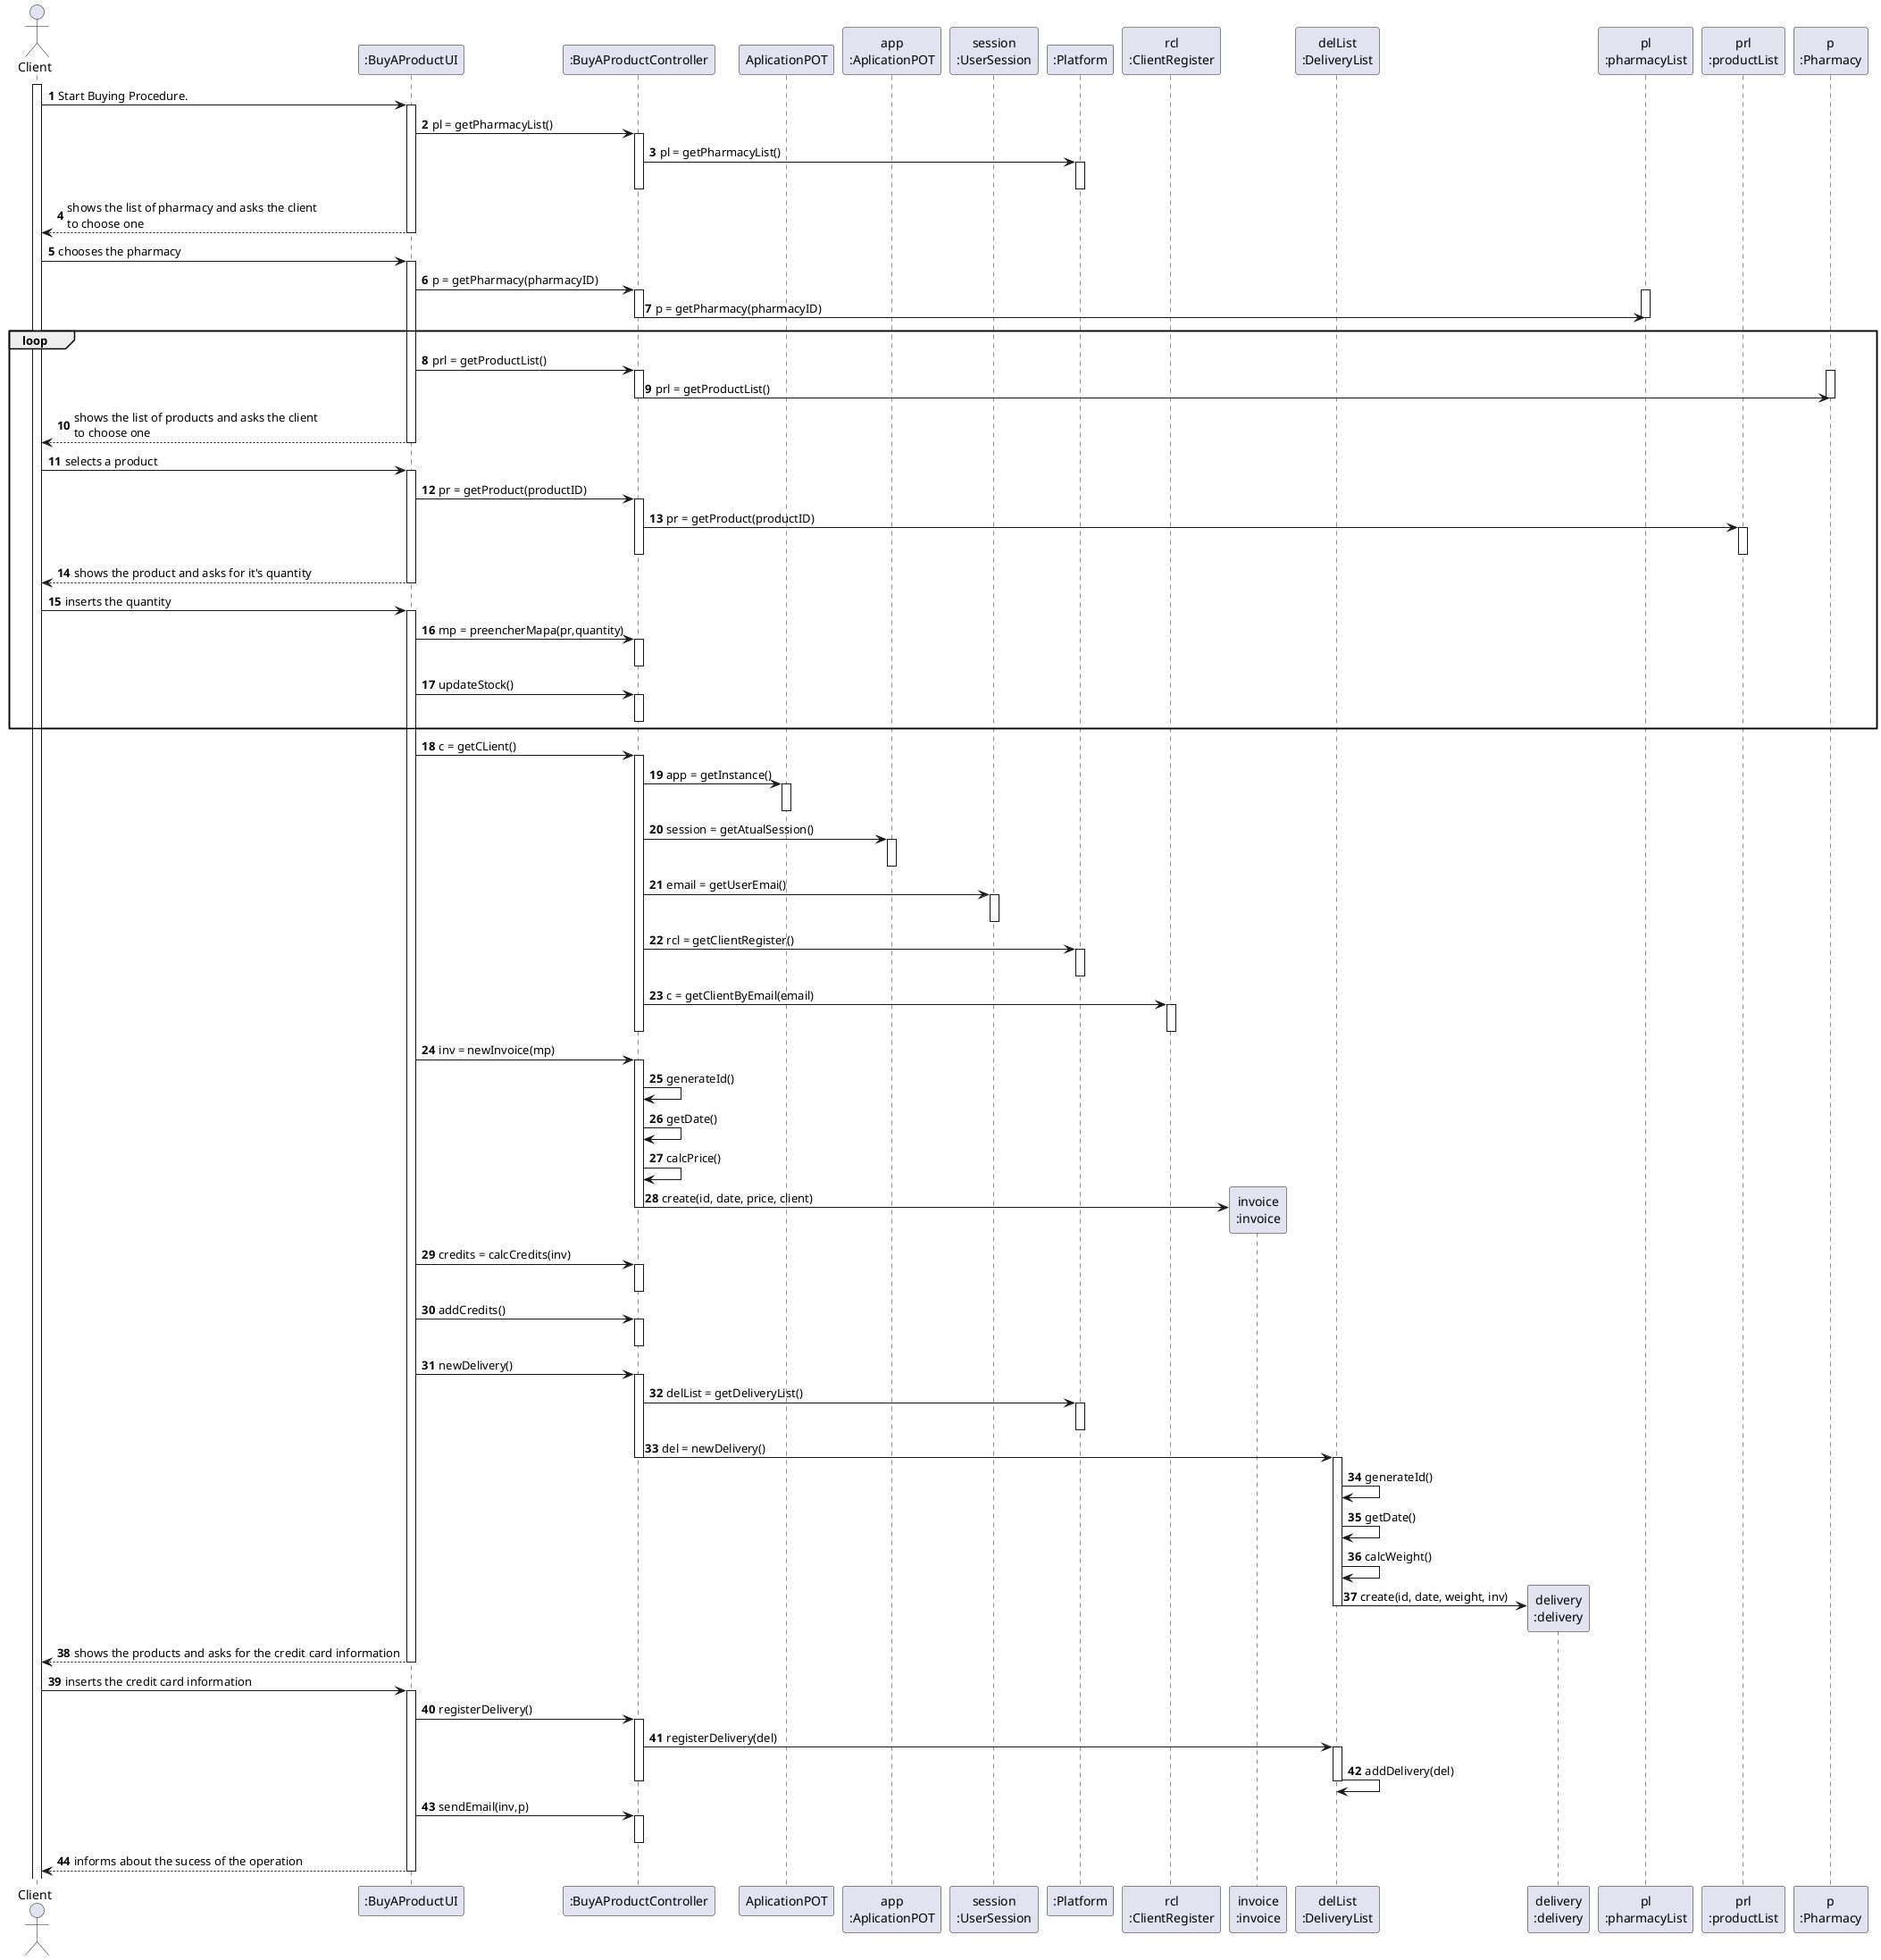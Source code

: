 @startuml
autonumber

actor "Client" as CL
participant ":BuyAProductUI" as UI
participant ":BuyAProductController" as CTRL
participant "AplicationPOT" as POT
participant "app\n:AplicationPOT" as APOT
participant "session\n:UserSession" as SES
participant ":Platform" as PLAT
participant "rcl\n:ClientRegister" as RCL
participant "invoice\n:invoice" as INV
participant "delList\n:DeliveryList" as DELLIST
participant "delivery\n:delivery" as DEL
participant "pl\n:pharmacyList" as PL
participant "prl\n:productList" as PRL
participant "p\n:Pharmacy" as P

activate CL
CL -> UI :  Start Buying Procedure.
activate UI
UI -> CTRL : pl = getPharmacyList()
activate CTRL
CTRL -> PLAT : pl = getPharmacyList()
activate PLAT
deactivate PLAT
deactivate CTRL
UI --> CL : shows the list of pharmacy and asks the client\nto choose one
deactivate UI



CL -> UI :  chooses the pharmacy
activate UI
UI -> CTRL : p = getPharmacy(pharmacyID)
activate CTRL
activate PL
CTRL -> PL : p = getPharmacy(pharmacyID)
deactivate PL
deactivate CTRL
loop
UI -> CTRL : prl = getProductList()
activate CTRL
activate P
CTRL -> P : prl = getProductList()
deactivate P
deactivate CTRL
UI --> CL : shows the list of products and asks the client\nto choose one
deactivate UI


CL -> UI : selects a product
activate UI
UI -> CTRL : pr = getProduct(productID)
activate CTRL
CTRL -> PRL : pr = getProduct(productID)
activate PRL
deactivate PRL
deactivate CTRL
UI --> CL : shows the product and asks for it's quantity
deactivate UI

CL -> UI : inserts the quantity
activate UI

UI -> CTRL : mp = preencherMapa(pr,quantity)
activate CTRL
deactivate CTRL

UI -> CTRL : updateStock()
activate CTRL
deactivate CTRL
end


UI -> CTRL : c = getCLient()
activate CTRL
CTRL -> POT : app = getInstance()
activate POT
deactivate POT
CTRL -> APOT : session = getAtualSession()
activate APOT
deactivate APOT
CTRL -> SES : email = getUserEmai()
activate SES
deactivate SES
CTRL -> PLAT : rcl = getClientRegister()
activate PLAT
deactivate PLAT
CTRL -> RCL : c = getClientByEmail(email)
activate RCL
deactivate RCL
deactivate CTRL


UI -> CTRL : inv = newInvoice(mp)
activate CTRL
CTRL -> CTRL : generateId()
CTRL -> CTRL : getDate()
CTRL -> CTRL : calcPrice()
CTRL -> INV **: create(id, date, price, client)
deactivate CTRL

UI -> CTRL : credits = calcCredits(inv)
activate CTRL
deactivate CTRL

UI -> CTRL : addCredits()
activate CTRL
deactivate CTRL

UI -> CTRL :  newDelivery()
activate CTRL
CTRL -> PLAT : delList = getDeliveryList()
activate PLAT
deactivate PLAT
CTRL -> DELLIST : del = newDelivery()
deactivate CTRL
activate DELLIST
DELLIST -> DELLIST : generateId()
DELLIST -> DELLIST : getDate()
DELLIST -> DELLIST : calcWeight()

DELLIST -> DEL **: create(id, date, weight, inv)
deactivate DELLIST

deactivate CTRL
UI --> CL : shows the products and asks for the credit card information

deactivate UI

CL -> UI : inserts the credit card information
activate UI
UI -> CTRL : registerDelivery()
activate CTRL
CTRL -> DELLIST : registerDelivery(del)
activate DELLIST

DELLIST -> DELLIST : addDelivery(del)
deactivate DELLIST
deactivate CTRL

UI -> CTRL : sendEmail(inv,p)
activate CTRL
deactivate CTRL



UI --> CL :  informs about the sucess of the operation
deactivate UI

@enduml
